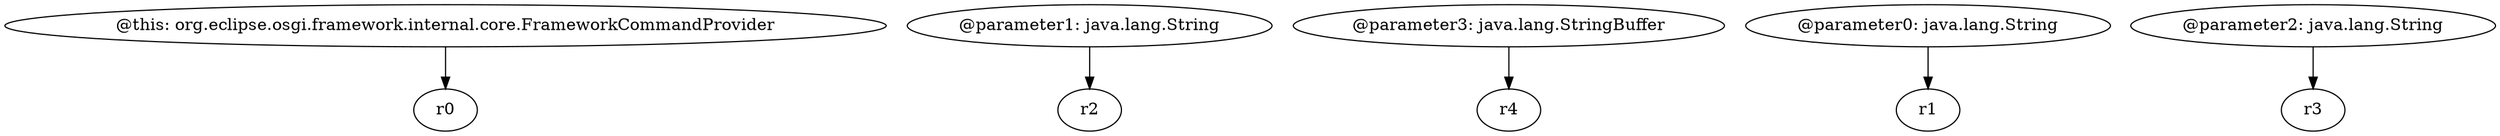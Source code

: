 digraph g {
0[label="@this: org.eclipse.osgi.framework.internal.core.FrameworkCommandProvider"]
1[label="r0"]
0->1[label=""]
2[label="@parameter1: java.lang.String"]
3[label="r2"]
2->3[label=""]
4[label="@parameter3: java.lang.StringBuffer"]
5[label="r4"]
4->5[label=""]
6[label="@parameter0: java.lang.String"]
7[label="r1"]
6->7[label=""]
8[label="@parameter2: java.lang.String"]
9[label="r3"]
8->9[label=""]
}